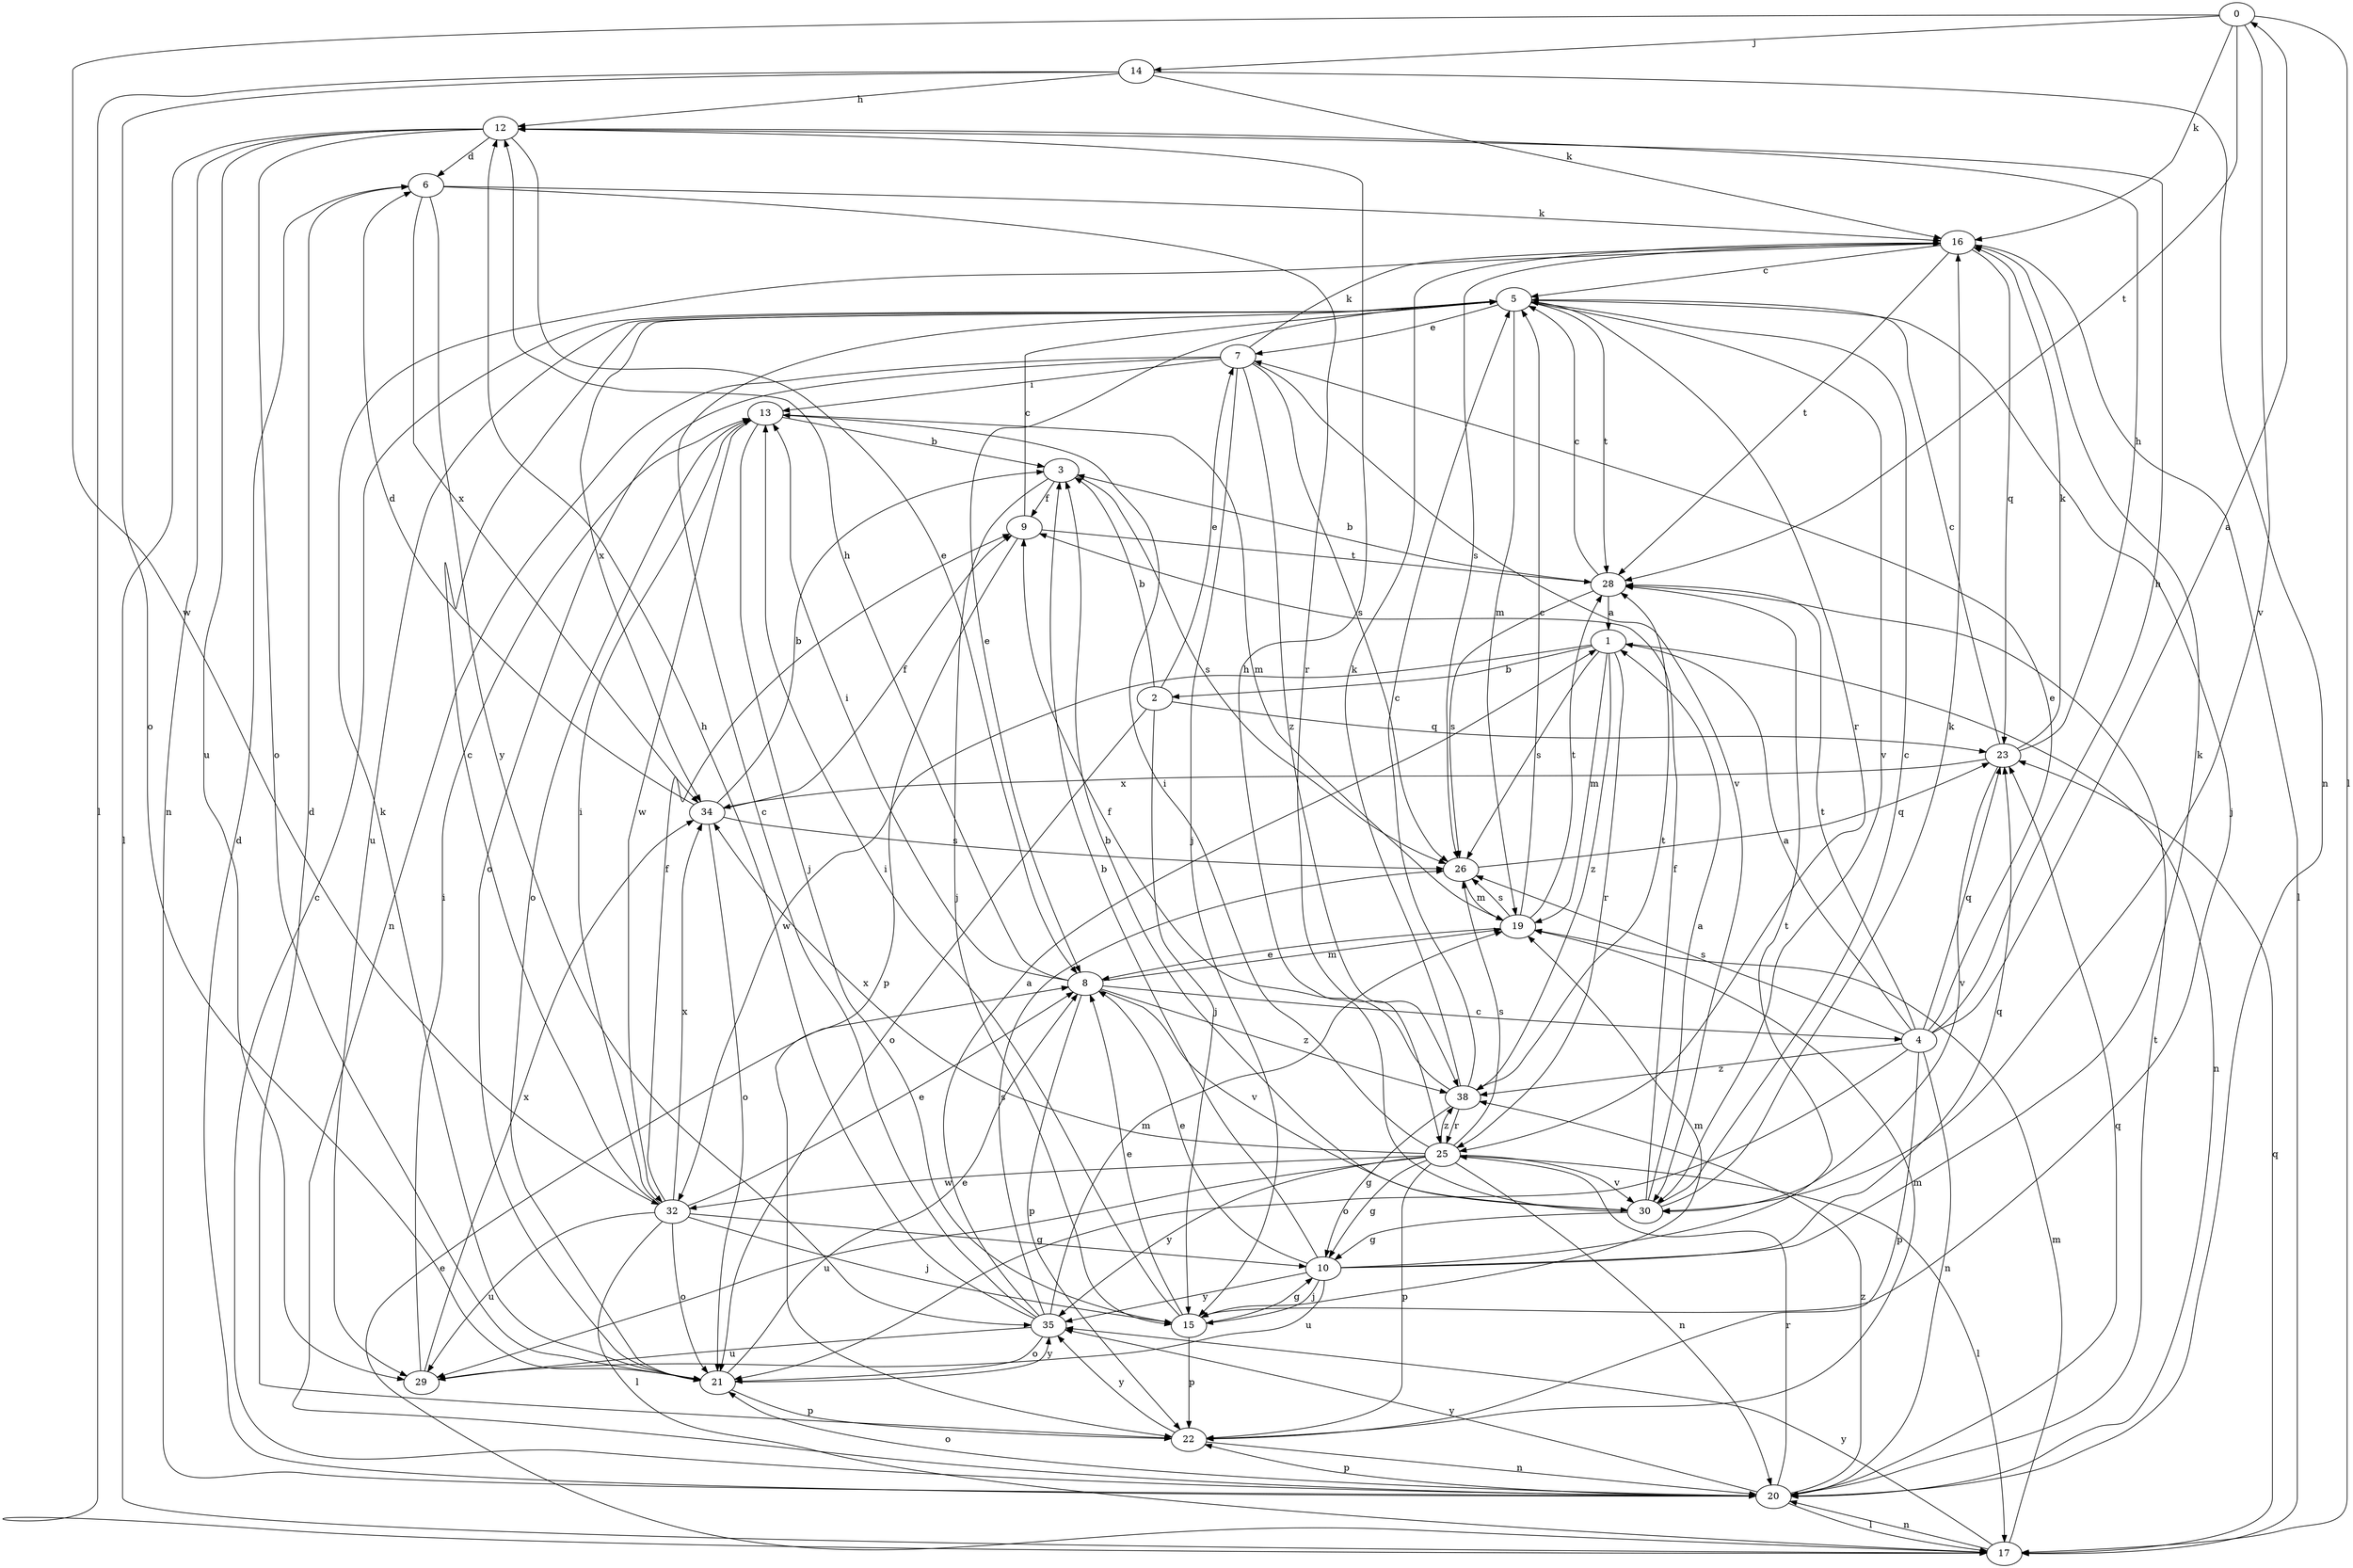 strict digraph  {
0;
1;
2;
3;
4;
5;
6;
7;
8;
9;
10;
12;
13;
14;
15;
16;
17;
19;
20;
21;
22;
23;
25;
26;
28;
29;
30;
32;
34;
35;
38;
0 -> 14  [label=j];
0 -> 16  [label=k];
0 -> 17  [label=l];
0 -> 28  [label=t];
0 -> 30  [label=v];
0 -> 32  [label=w];
1 -> 2  [label=b];
1 -> 19  [label=m];
1 -> 20  [label=n];
1 -> 25  [label=r];
1 -> 26  [label=s];
1 -> 32  [label=w];
1 -> 38  [label=z];
2 -> 3  [label=b];
2 -> 7  [label=e];
2 -> 15  [label=j];
2 -> 21  [label=o];
2 -> 23  [label=q];
3 -> 9  [label=f];
3 -> 15  [label=j];
3 -> 26  [label=s];
4 -> 0  [label=a];
4 -> 1  [label=a];
4 -> 7  [label=e];
4 -> 12  [label=h];
4 -> 20  [label=n];
4 -> 21  [label=o];
4 -> 22  [label=p];
4 -> 23  [label=q];
4 -> 26  [label=s];
4 -> 28  [label=t];
4 -> 38  [label=z];
5 -> 7  [label=e];
5 -> 8  [label=e];
5 -> 15  [label=j];
5 -> 19  [label=m];
5 -> 25  [label=r];
5 -> 28  [label=t];
5 -> 29  [label=u];
5 -> 30  [label=v];
5 -> 34  [label=x];
6 -> 16  [label=k];
6 -> 25  [label=r];
6 -> 34  [label=x];
6 -> 35  [label=y];
7 -> 13  [label=i];
7 -> 15  [label=j];
7 -> 16  [label=k];
7 -> 20  [label=n];
7 -> 21  [label=o];
7 -> 26  [label=s];
7 -> 30  [label=v];
7 -> 38  [label=z];
8 -> 4  [label=c];
8 -> 12  [label=h];
8 -> 13  [label=i];
8 -> 19  [label=m];
8 -> 22  [label=p];
8 -> 30  [label=v];
8 -> 38  [label=z];
9 -> 5  [label=c];
9 -> 22  [label=p];
9 -> 28  [label=t];
10 -> 3  [label=b];
10 -> 8  [label=e];
10 -> 15  [label=j];
10 -> 16  [label=k];
10 -> 23  [label=q];
10 -> 28  [label=t];
10 -> 29  [label=u];
10 -> 35  [label=y];
12 -> 6  [label=d];
12 -> 8  [label=e];
12 -> 17  [label=l];
12 -> 20  [label=n];
12 -> 21  [label=o];
12 -> 29  [label=u];
13 -> 3  [label=b];
13 -> 15  [label=j];
13 -> 19  [label=m];
13 -> 21  [label=o];
13 -> 32  [label=w];
14 -> 12  [label=h];
14 -> 16  [label=k];
14 -> 17  [label=l];
14 -> 20  [label=n];
14 -> 21  [label=o];
15 -> 8  [label=e];
15 -> 10  [label=g];
15 -> 13  [label=i];
15 -> 19  [label=m];
15 -> 22  [label=p];
16 -> 5  [label=c];
16 -> 17  [label=l];
16 -> 23  [label=q];
16 -> 26  [label=s];
16 -> 28  [label=t];
17 -> 8  [label=e];
17 -> 19  [label=m];
17 -> 20  [label=n];
17 -> 23  [label=q];
17 -> 35  [label=y];
19 -> 5  [label=c];
19 -> 8  [label=e];
19 -> 26  [label=s];
19 -> 28  [label=t];
20 -> 5  [label=c];
20 -> 6  [label=d];
20 -> 17  [label=l];
20 -> 21  [label=o];
20 -> 22  [label=p];
20 -> 23  [label=q];
20 -> 25  [label=r];
20 -> 28  [label=t];
20 -> 35  [label=y];
20 -> 38  [label=z];
21 -> 8  [label=e];
21 -> 16  [label=k];
21 -> 22  [label=p];
21 -> 35  [label=y];
22 -> 6  [label=d];
22 -> 19  [label=m];
22 -> 20  [label=n];
22 -> 35  [label=y];
23 -> 5  [label=c];
23 -> 12  [label=h];
23 -> 16  [label=k];
23 -> 30  [label=v];
23 -> 34  [label=x];
25 -> 10  [label=g];
25 -> 13  [label=i];
25 -> 17  [label=l];
25 -> 20  [label=n];
25 -> 22  [label=p];
25 -> 26  [label=s];
25 -> 29  [label=u];
25 -> 30  [label=v];
25 -> 32  [label=w];
25 -> 34  [label=x];
25 -> 35  [label=y];
25 -> 38  [label=z];
26 -> 19  [label=m];
26 -> 23  [label=q];
28 -> 1  [label=a];
28 -> 3  [label=b];
28 -> 5  [label=c];
28 -> 26  [label=s];
29 -> 13  [label=i];
29 -> 34  [label=x];
30 -> 1  [label=a];
30 -> 3  [label=b];
30 -> 5  [label=c];
30 -> 9  [label=f];
30 -> 10  [label=g];
30 -> 12  [label=h];
30 -> 16  [label=k];
32 -> 5  [label=c];
32 -> 8  [label=e];
32 -> 9  [label=f];
32 -> 10  [label=g];
32 -> 13  [label=i];
32 -> 15  [label=j];
32 -> 17  [label=l];
32 -> 21  [label=o];
32 -> 29  [label=u];
32 -> 34  [label=x];
34 -> 3  [label=b];
34 -> 6  [label=d];
34 -> 9  [label=f];
34 -> 21  [label=o];
34 -> 26  [label=s];
35 -> 1  [label=a];
35 -> 5  [label=c];
35 -> 12  [label=h];
35 -> 19  [label=m];
35 -> 21  [label=o];
35 -> 26  [label=s];
35 -> 29  [label=u];
38 -> 5  [label=c];
38 -> 9  [label=f];
38 -> 10  [label=g];
38 -> 16  [label=k];
38 -> 25  [label=r];
38 -> 28  [label=t];
}
